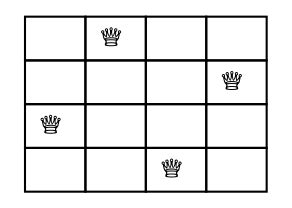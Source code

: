 digraph D {

node [shape=plaintext]

some_node [
label=<
<table border="0" cellborder="1" cellspacing="0" >
<tr>  <td> </td> <td> &#9813;  </td> <td> </td> <td> </td> </tr>
<tr>  <td> </td> <td> </td> <td> </td> <td> &#9813;  </td> </tr>
<tr>  <td> &#9813;  </td> <td> </td> <td> </td> <td> </td> </tr>
<tr>  <td> </td> <td> </td> <td> &#9813;  </td> <td> </td> </tr>
</table>>
];

}
